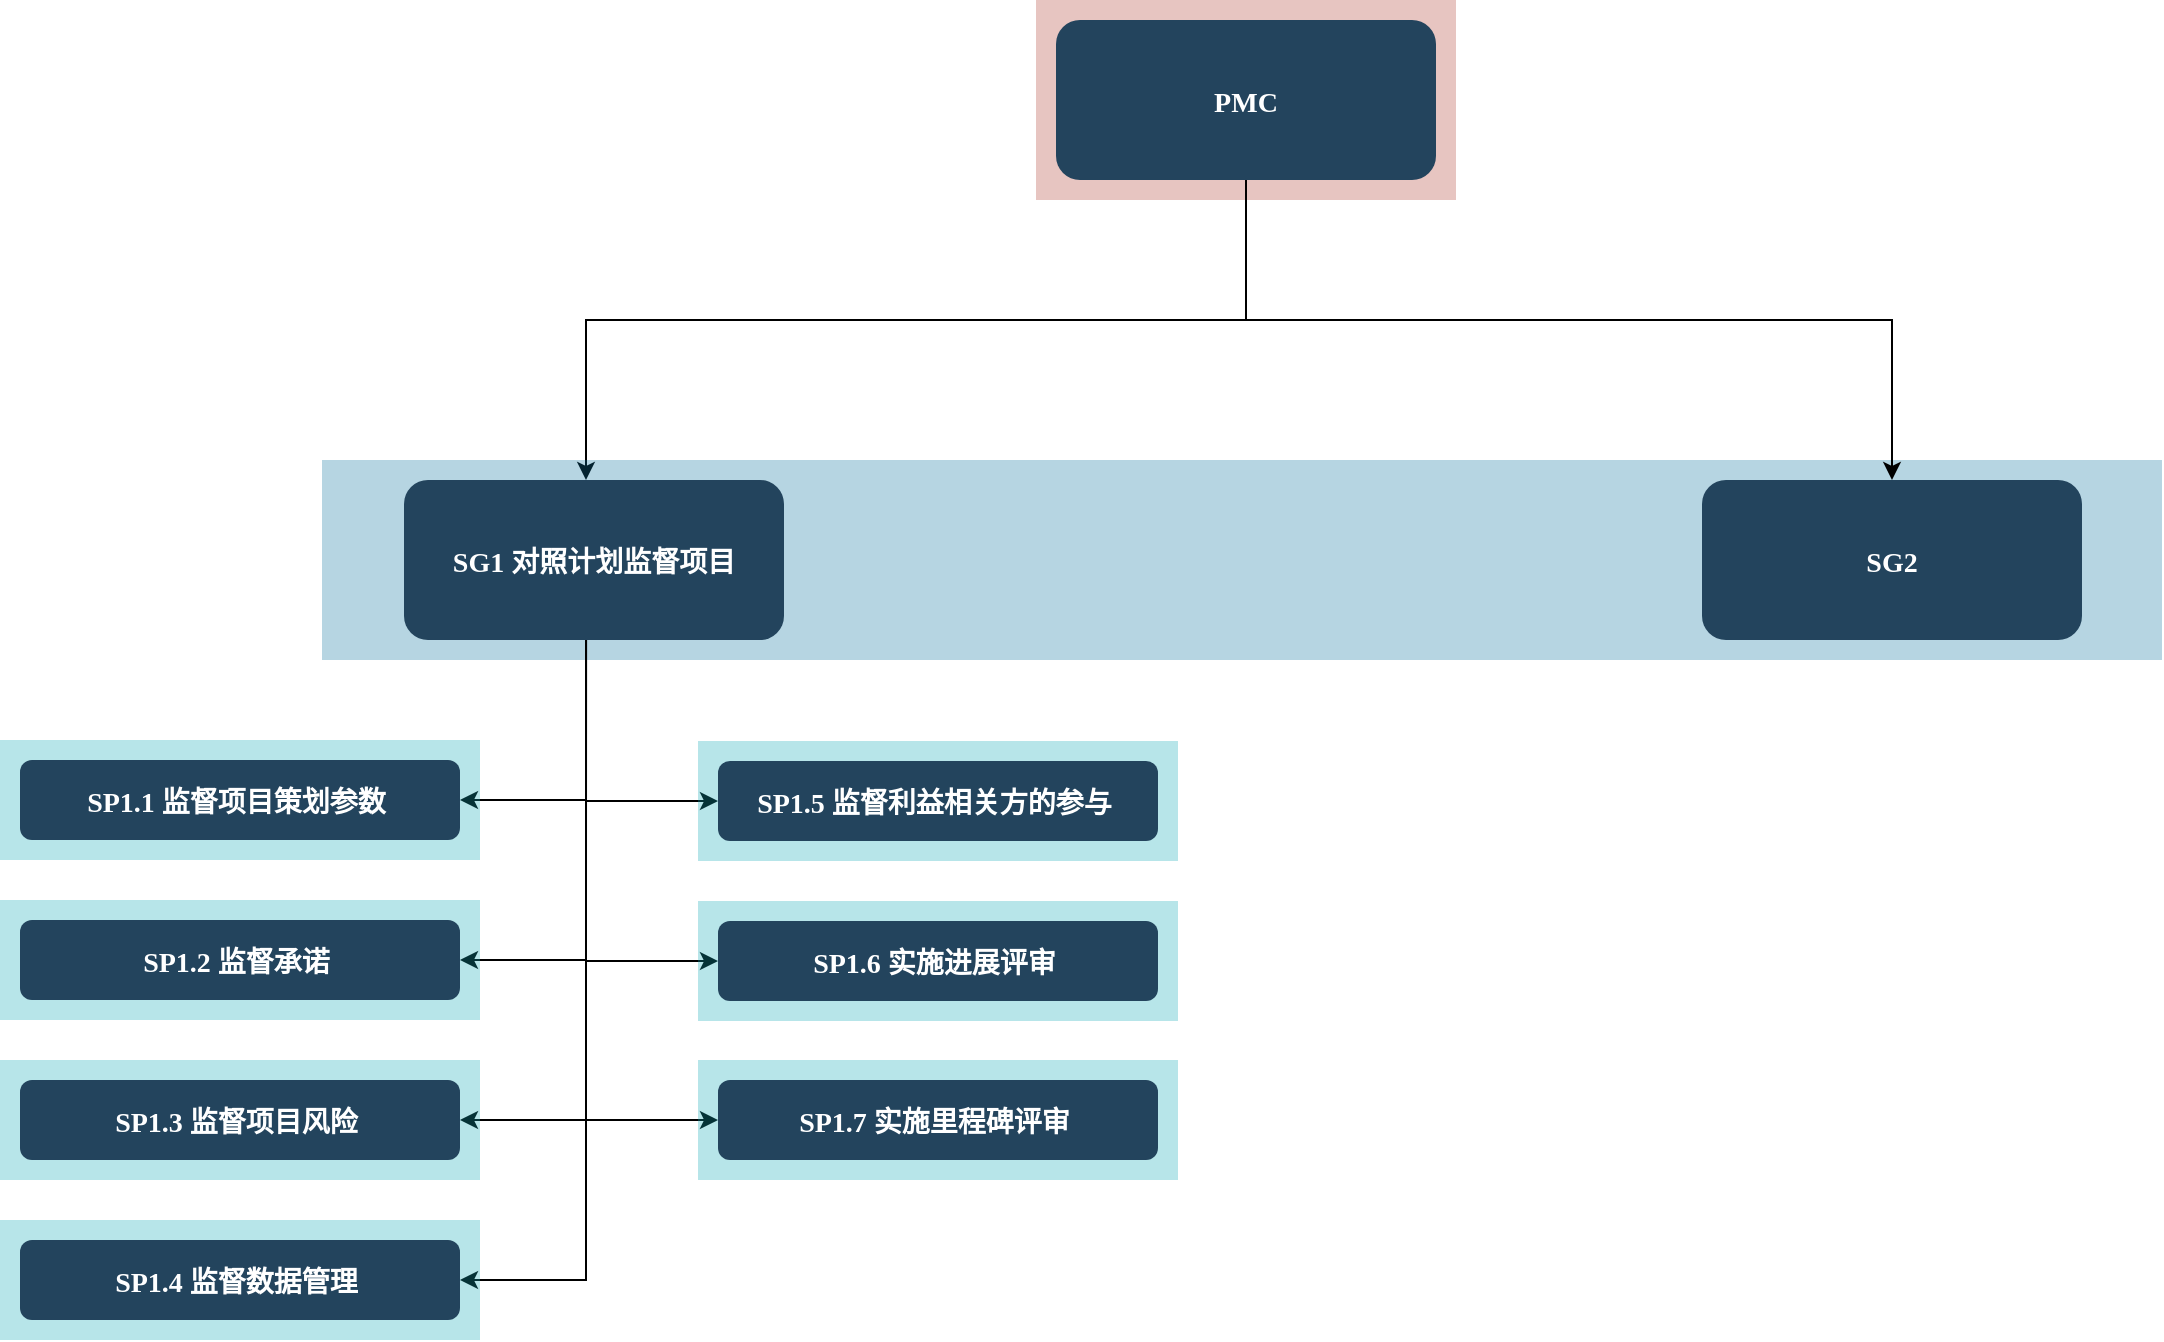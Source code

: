 <mxfile version="14.0.1" type="github">
  <diagram name="Page-1" id="2c0d36ab-eaac-3732-788b-9136903baeff">
    <mxGraphModel dx="1185" dy="1875.5" grid="1" gridSize="10" guides="1" tooltips="1" connect="1" arrows="1" fold="1" page="1" pageScale="1.5" pageWidth="1169" pageHeight="827" background="#ffffff" math="0" shadow="0">
      <root>
        <mxCell id="0" />
        <mxCell id="1" parent="0" />
        <mxCell id="aeSo5eEHInbTSxdWZxCx-129" value="" style="group" vertex="1" connectable="0" parent="1">
          <mxGeometry x="717" y="-870" width="210" height="100" as="geometry" />
        </mxCell>
        <mxCell id="aeSo5eEHInbTSxdWZxCx-125" value="" style="fillColor=#AE4132;strokeColor=none;opacity=30;" vertex="1" parent="aeSo5eEHInbTSxdWZxCx-129">
          <mxGeometry width="210" height="100.0" as="geometry" />
        </mxCell>
        <mxCell id="aeSo5eEHInbTSxdWZxCx-126" value="PMC" style="rounded=1;fillColor=#23445D;gradientColor=none;strokeColor=none;fontColor=#FFFFFF;fontStyle=1;fontFamily=Tahoma;fontSize=14" vertex="1" parent="aeSo5eEHInbTSxdWZxCx-129">
          <mxGeometry x="10" y="10" width="190" height="80" as="geometry" />
        </mxCell>
        <mxCell id="aeSo5eEHInbTSxdWZxCx-130" style="edgeStyle=orthogonalEdgeStyle;rounded=0;orthogonalLoop=1;jettySize=auto;html=1;" edge="1" parent="1" source="aeSo5eEHInbTSxdWZxCx-126" target="aeSo5eEHInbTSxdWZxCx-137">
          <mxGeometry relative="1" as="geometry">
            <mxPoint x="862" y="-670" as="targetPoint" />
            <Array as="points">
              <mxPoint x="822" y="-710" />
              <mxPoint x="492" y="-710" />
            </Array>
          </mxGeometry>
        </mxCell>
        <mxCell id="aeSo5eEHInbTSxdWZxCx-136" value="" style="fillColor=#10739E;strokeColor=none;opacity=30;" vertex="1" parent="1">
          <mxGeometry x="360" y="-640" width="920" height="100" as="geometry" />
        </mxCell>
        <mxCell id="aeSo5eEHInbTSxdWZxCx-159" style="edgeStyle=orthogonalEdgeStyle;rounded=0;orthogonalLoop=1;jettySize=auto;html=1;" edge="1" parent="1" source="aeSo5eEHInbTSxdWZxCx-137" target="aeSo5eEHInbTSxdWZxCx-146">
          <mxGeometry relative="1" as="geometry">
            <Array as="points">
              <mxPoint x="492" y="-470" />
            </Array>
          </mxGeometry>
        </mxCell>
        <mxCell id="aeSo5eEHInbTSxdWZxCx-160" style="edgeStyle=orthogonalEdgeStyle;rounded=0;orthogonalLoop=1;jettySize=auto;html=1;" edge="1" parent="1" source="aeSo5eEHInbTSxdWZxCx-137" target="aeSo5eEHInbTSxdWZxCx-148">
          <mxGeometry relative="1" as="geometry">
            <Array as="points">
              <mxPoint x="492" y="-390" />
            </Array>
          </mxGeometry>
        </mxCell>
        <mxCell id="aeSo5eEHInbTSxdWZxCx-161" style="edgeStyle=orthogonalEdgeStyle;rounded=0;orthogonalLoop=1;jettySize=auto;html=1;entryX=0;entryY=0.5;entryDx=0;entryDy=0;" edge="1" parent="1" target="aeSo5eEHInbTSxdWZxCx-154">
          <mxGeometry relative="1" as="geometry">
            <mxPoint x="492.029" y="-551" as="sourcePoint" />
            <mxPoint x="572" y="-469.986" as="targetPoint" />
            <Array as="points">
              <mxPoint x="492" y="-469" />
            </Array>
          </mxGeometry>
        </mxCell>
        <mxCell id="aeSo5eEHInbTSxdWZxCx-165" style="edgeStyle=orthogonalEdgeStyle;rounded=0;orthogonalLoop=1;jettySize=auto;html=1;entryX=0;entryY=0.5;entryDx=0;entryDy=0;" edge="1" parent="1" target="aeSo5eEHInbTSxdWZxCx-156">
          <mxGeometry relative="1" as="geometry">
            <mxPoint x="492.029" y="-551" as="sourcePoint" />
            <mxPoint x="572" y="-389.986" as="targetPoint" />
            <Array as="points">
              <mxPoint x="492" y="-389" />
            </Array>
          </mxGeometry>
        </mxCell>
        <mxCell id="aeSo5eEHInbTSxdWZxCx-166" style="edgeStyle=orthogonalEdgeStyle;rounded=0;orthogonalLoop=1;jettySize=auto;html=1;" edge="1" parent="1" source="aeSo5eEHInbTSxdWZxCx-137" target="aeSo5eEHInbTSxdWZxCx-150">
          <mxGeometry relative="1" as="geometry">
            <Array as="points">
              <mxPoint x="492" y="-310" />
            </Array>
          </mxGeometry>
        </mxCell>
        <mxCell id="aeSo5eEHInbTSxdWZxCx-167" style="edgeStyle=orthogonalEdgeStyle;rounded=0;orthogonalLoop=1;jettySize=auto;html=1;" edge="1" parent="1" source="aeSo5eEHInbTSxdWZxCx-137" target="aeSo5eEHInbTSxdWZxCx-152">
          <mxGeometry relative="1" as="geometry">
            <Array as="points">
              <mxPoint x="492" y="-230" />
            </Array>
          </mxGeometry>
        </mxCell>
        <mxCell id="aeSo5eEHInbTSxdWZxCx-168" style="edgeStyle=orthogonalEdgeStyle;rounded=0;orthogonalLoop=1;jettySize=auto;html=1;" edge="1" parent="1" source="aeSo5eEHInbTSxdWZxCx-137" target="aeSo5eEHInbTSxdWZxCx-158">
          <mxGeometry relative="1" as="geometry">
            <Array as="points">
              <mxPoint x="492" y="-310" />
            </Array>
          </mxGeometry>
        </mxCell>
        <mxCell id="aeSo5eEHInbTSxdWZxCx-137" value="SG1 对照计划监督项目" style="rounded=1;fillColor=#23445D;gradientColor=none;strokeColor=none;fontColor=#FFFFFF;fontStyle=1;fontFamily=Tahoma;fontSize=14" vertex="1" parent="1">
          <mxGeometry x="401" y="-630" width="190" height="80" as="geometry" />
        </mxCell>
        <mxCell id="aeSo5eEHInbTSxdWZxCx-140" value="SG2" style="rounded=1;fillColor=#23445D;gradientColor=none;strokeColor=none;fontColor=#FFFFFF;fontStyle=1;fontFamily=Tahoma;fontSize=14" vertex="1" parent="1">
          <mxGeometry x="1050.0" y="-630" width="190" height="80" as="geometry" />
        </mxCell>
        <mxCell id="aeSo5eEHInbTSxdWZxCx-141" style="edgeStyle=orthogonalEdgeStyle;rounded=0;orthogonalLoop=1;jettySize=auto;html=1;" edge="1" parent="1" source="aeSo5eEHInbTSxdWZxCx-126" target="aeSo5eEHInbTSxdWZxCx-140">
          <mxGeometry relative="1" as="geometry">
            <Array as="points">
              <mxPoint x="822" y="-710" />
              <mxPoint x="1145" y="-710" />
            </Array>
          </mxGeometry>
        </mxCell>
        <mxCell id="aeSo5eEHInbTSxdWZxCx-145" value="" style="fillColor=#12AAB5;strokeColor=none;opacity=30;" vertex="1" parent="1">
          <mxGeometry x="199" y="-500" width="240" height="60" as="geometry" />
        </mxCell>
        <mxCell id="aeSo5eEHInbTSxdWZxCx-146" value="SP1.1 监督项目策划参数 " style="rounded=1;fillColor=#23445D;gradientColor=none;strokeColor=none;fontColor=#FFFFFF;fontStyle=1;fontFamily=Tahoma;fontSize=14" vertex="1" parent="1">
          <mxGeometry x="209" y="-490" width="220" height="40" as="geometry" />
        </mxCell>
        <mxCell id="aeSo5eEHInbTSxdWZxCx-147" value="" style="fillColor=#12AAB5;strokeColor=none;opacity=30;" vertex="1" parent="1">
          <mxGeometry x="199" y="-420" width="240" height="60" as="geometry" />
        </mxCell>
        <mxCell id="aeSo5eEHInbTSxdWZxCx-148" value="SP1.2 监督承诺 " style="rounded=1;fillColor=#23445D;gradientColor=none;strokeColor=none;fontColor=#FFFFFF;fontStyle=1;fontFamily=Tahoma;fontSize=14" vertex="1" parent="1">
          <mxGeometry x="209" y="-410" width="220" height="40" as="geometry" />
        </mxCell>
        <mxCell id="aeSo5eEHInbTSxdWZxCx-149" value="" style="fillColor=#12AAB5;strokeColor=none;opacity=30;" vertex="1" parent="1">
          <mxGeometry x="199" y="-340" width="240" height="60" as="geometry" />
        </mxCell>
        <mxCell id="aeSo5eEHInbTSxdWZxCx-150" value="SP1.3 监督项目风险 " style="rounded=1;fillColor=#23445D;gradientColor=none;strokeColor=none;fontColor=#FFFFFF;fontStyle=1;fontFamily=Tahoma;fontSize=14" vertex="1" parent="1">
          <mxGeometry x="209" y="-330" width="220" height="40" as="geometry" />
        </mxCell>
        <mxCell id="aeSo5eEHInbTSxdWZxCx-151" value="" style="fillColor=#12AAB5;strokeColor=none;opacity=30;" vertex="1" parent="1">
          <mxGeometry x="199" y="-260" width="240" height="60" as="geometry" />
        </mxCell>
        <mxCell id="aeSo5eEHInbTSxdWZxCx-152" value="SP1.4 监督数据管理 " style="rounded=1;fillColor=#23445D;gradientColor=none;strokeColor=none;fontColor=#FFFFFF;fontStyle=1;fontFamily=Tahoma;fontSize=14" vertex="1" parent="1">
          <mxGeometry x="209" y="-250" width="220" height="40" as="geometry" />
        </mxCell>
        <mxCell id="aeSo5eEHInbTSxdWZxCx-153" value="" style="fillColor=#12AAB5;strokeColor=none;opacity=30;" vertex="1" parent="1">
          <mxGeometry x="548" y="-499.5" width="240" height="60" as="geometry" />
        </mxCell>
        <mxCell id="aeSo5eEHInbTSxdWZxCx-154" value="SP1.5 监督利益相关方的参与 " style="rounded=1;fillColor=#23445D;gradientColor=none;strokeColor=none;fontColor=#FFFFFF;fontStyle=1;fontFamily=Tahoma;fontSize=14" vertex="1" parent="1">
          <mxGeometry x="558" y="-489.5" width="220" height="40" as="geometry" />
        </mxCell>
        <mxCell id="aeSo5eEHInbTSxdWZxCx-155" value="" style="fillColor=#12AAB5;strokeColor=none;opacity=30;" vertex="1" parent="1">
          <mxGeometry x="548" y="-419.5" width="240" height="60" as="geometry" />
        </mxCell>
        <mxCell id="aeSo5eEHInbTSxdWZxCx-156" value="SP1.6 实施进展评审 " style="rounded=1;fillColor=#23445D;gradientColor=none;strokeColor=none;fontColor=#FFFFFF;fontStyle=1;fontFamily=Tahoma;fontSize=14" vertex="1" parent="1">
          <mxGeometry x="558" y="-409.5" width="220" height="40" as="geometry" />
        </mxCell>
        <mxCell id="aeSo5eEHInbTSxdWZxCx-157" value="" style="fillColor=#12AAB5;strokeColor=none;opacity=30;" vertex="1" parent="1">
          <mxGeometry x="548" y="-340" width="240" height="60" as="geometry" />
        </mxCell>
        <mxCell id="aeSo5eEHInbTSxdWZxCx-158" value="SP1.7 实施里程碑评审 " style="rounded=1;fillColor=#23445D;gradientColor=none;strokeColor=none;fontColor=#FFFFFF;fontStyle=1;fontFamily=Tahoma;fontSize=14" vertex="1" parent="1">
          <mxGeometry x="558" y="-330" width="220" height="40" as="geometry" />
        </mxCell>
      </root>
    </mxGraphModel>
  </diagram>
</mxfile>
